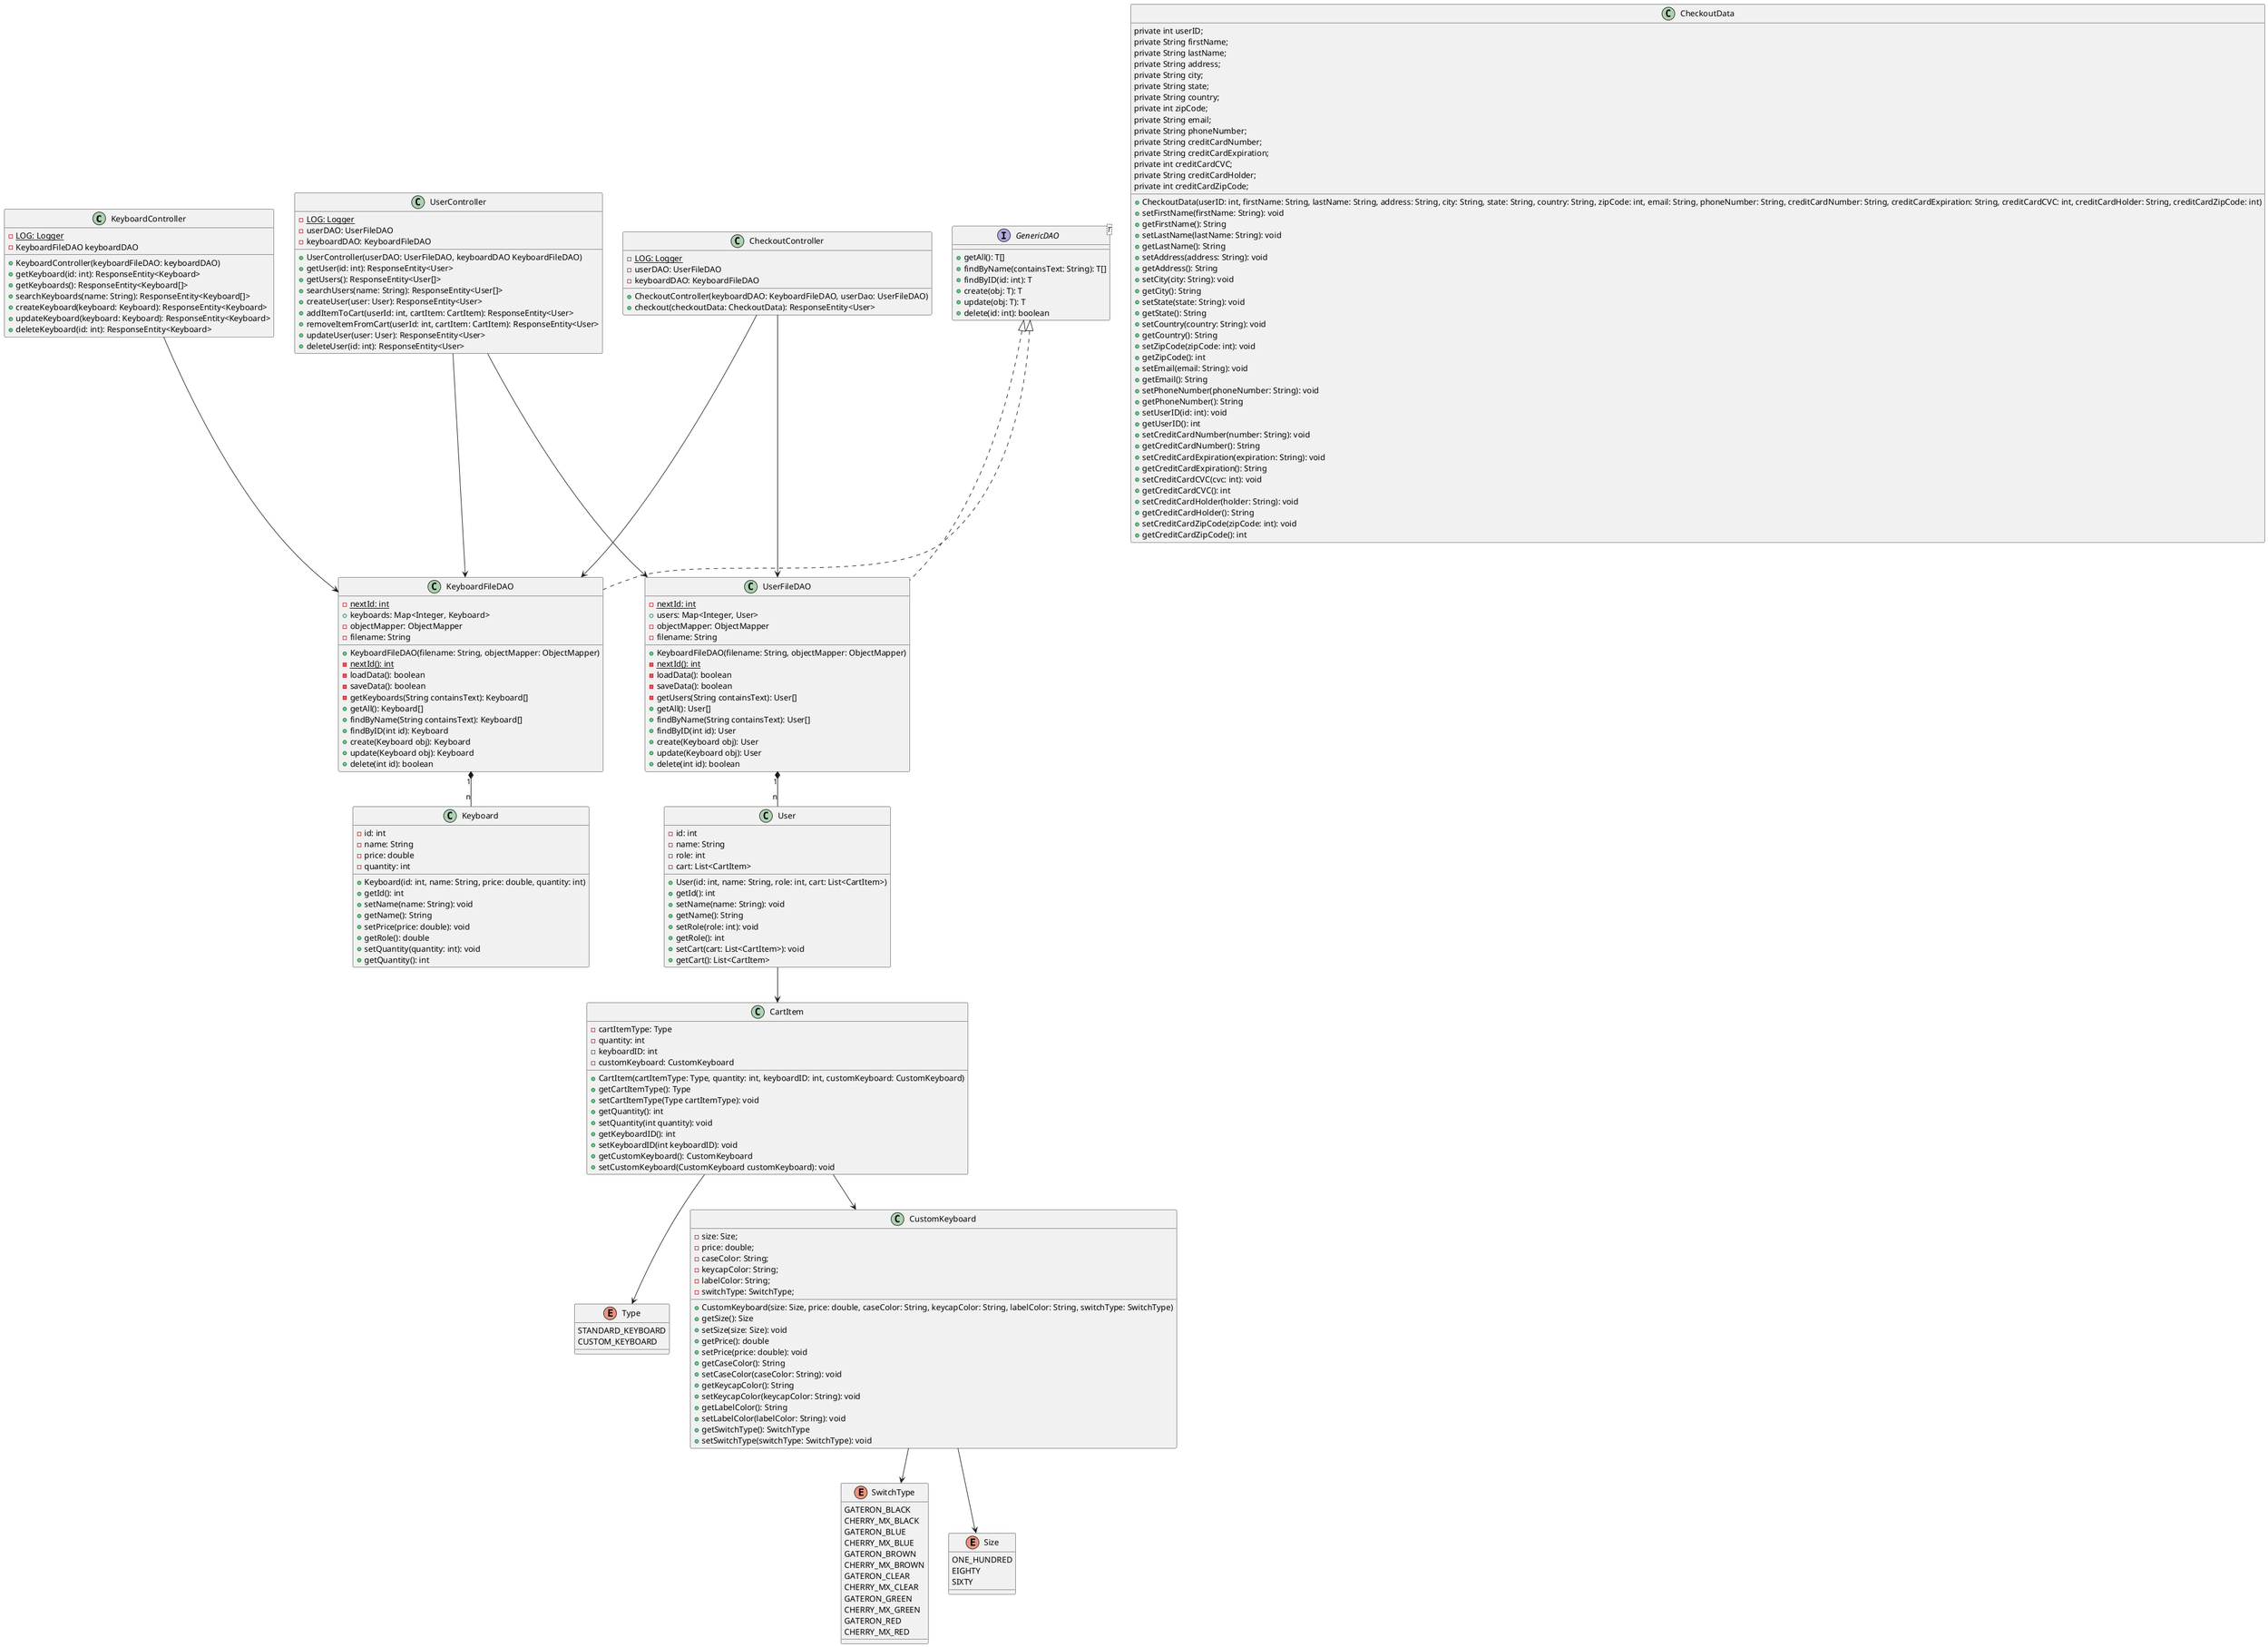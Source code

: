 @startuml "View_Model_Classes"

class KeyboardController {
  {static} -LOG: Logger
  -KeyboardFileDAO keyboardDAO
  +KeyboardController(keyboardFileDAO: keyboardDAO)
  +getKeyboard(id: int): ResponseEntity<Keyboard>
  +getKeyboards(): ResponseEntity<Keyboard[]>
  +searchKeyboards(name: String): ResponseEntity<Keyboard[]>
  +createKeyboard(keyboard: Keyboard): ResponseEntity<Keyboard>
  +updateKeyboard(keyboard: Keyboard): ResponseEntity<Keyboard>
  +deleteKeyboard(id: int): ResponseEntity<Keyboard>
}

class UserController {
  {static} -LOG: Logger
  -userDAO: UserFileDAO 
  -keyboardDAO: KeyboardFileDAO 
  +UserController(userDAO: UserFileDAO, keyboardDAO KeyboardFileDAO)
  +getUser(id: int): ResponseEntity<User>
  +getUsers(): ResponseEntity<User[]>
  +searchUsers(name: String): ResponseEntity<User[]>
  +createUser(user: User): ResponseEntity<User> 
  +addItemToCart(userId: int, cartItem: CartItem): ResponseEntity<User> 
  +removeItemFromCart(userId: int, cartItem: CartItem): ResponseEntity<User> 
  +updateUser(user: User): ResponseEntity<User> 
  +deleteUser(id: int): ResponseEntity<User> 
}

class CheckoutController {
  {static} -LOG: Logger
  -userDAO: UserFileDAO
  -keyboardDAO: KeyboardFileDAO
  +CheckoutController(keyboardDAO: KeyboardFileDAO, userDao: UserFileDAO)
  +checkout(checkoutData: CheckoutData): ResponseEntity<User>
}

interface "GenericDAO<T>" as GenericDAO_t {
  +getAll(): T[]
  +findByName(containsText: String): T[]
  +findByID(id: int): T
  +create(obj: T): T
  +update(obj: T): T
  +delete(id: int): boolean
}

class KeyboardFileDAO {
  {static} -nextId: int
  +keyboards: Map<Integer, Keyboard>
  -objectMapper: ObjectMapper 
  -filename: String 

  +KeyboardFileDAO(filename: String, objectMapper: ObjectMapper)
  {static} -nextId(): int
  -loadData(): boolean
  -saveData(): boolean
  -getKeyboards(String containsText): Keyboard[]
  +getAll(): Keyboard[]
  +findByName(String containsText): Keyboard[]
  +findByID(int id): Keyboard
  +create(Keyboard obj): Keyboard
  +update(Keyboard obj): Keyboard
  +delete(int id): boolean
}

class UserFileDAO {
  {static} -nextId: int
  +users: Map<Integer, User>
  -objectMapper: ObjectMapper 
  -filename: String 

  +KeyboardFileDAO(filename: String, objectMapper: ObjectMapper)
  {static} -nextId(): int
  -loadData(): boolean
  -saveData(): boolean
  -getUsers(String containsText): User[]
  +getAll(): User[]
  +findByName(String containsText): User[]
  +findByID(int id): User
  +create(Keyboard obj): User
  +update(Keyboard obj): User
  +delete(int id): boolean
}

class CartItem {
  -cartItemType: Type
  -quantity: int
  -keyboardID: int
  -customKeyboard: CustomKeyboard
  +CartItem(cartItemType: Type, quantity: int, keyboardID: int, customKeyboard: CustomKeyboard)
  +getCartItemType(): Type
  +setCartItemType(Type cartItemType): void
  +getQuantity(): int
  +setQuantity(int quantity): void
  +getKeyboardID(): int
  +setKeyboardID(int keyboardID): void
  +getCustomKeyboard(): CustomKeyboard
  +setCustomKeyboard(CustomKeyboard customKeyboard): void
}

enum Type {
  STANDARD_KEYBOARD
  CUSTOM_KEYBOARD
}

class CustomKeyboard {
  -size: Size;
  -price: double;
  -caseColor: String;
  -keycapColor: String;
  -labelColor: String;
  -switchType: SwitchType;

  +CustomKeyboard(size: Size, price: double, caseColor: String, keycapColor: String, labelColor: String, switchType: SwitchType)
  +getSize(): Size
  +setSize(size: Size): void
  +getPrice(): double
  +setPrice(price: double): void
  +getCaseColor(): String
  +setCaseColor(caseColor: String): void
  +getKeycapColor(): String
  +setKeycapColor(keycapColor: String): void
  +getLabelColor(): String
  +setLabelColor(labelColor: String): void
  +getSwitchType(): SwitchType
  +setSwitchType(switchType: SwitchType): void
}

enum SwitchType {
  GATERON_BLACK
  CHERRY_MX_BLACK
  GATERON_BLUE
  CHERRY_MX_BLUE
  GATERON_BROWN
  CHERRY_MX_BROWN
  GATERON_CLEAR
  CHERRY_MX_CLEAR
  GATERON_GREEN
  CHERRY_MX_GREEN
  GATERON_RED
  CHERRY_MX_RED
}
  
enum Size {
 ONE_HUNDRED
 EIGHTY
 SIXTY
}

class CheckoutData {
  private int userID;
  private String firstName;
  private String lastName;
  private String address;
  private String city;
  private String state;
  private String country;
  private int zipCode;
  private String email;
  private String phoneNumber;
  private String creditCardNumber;
  private String creditCardExpiration;
  private int creditCardCVC;
  private String creditCardHolder;
  private int creditCardZipCode;
  +CheckoutData(userID: int, firstName: String, lastName: String, address: String, city: String, state: String, country: String, zipCode: int, email: String, phoneNumber: String, creditCardNumber: String, creditCardExpiration: String, creditCardCVC: int, creditCardHolder: String, creditCardZipCode: int)
  +setFirstName(firstName: String): void
  +getFirstName(): String
  +setLastName(lastName: String): void
  +getLastName(): String
  +setAddress(address: String): void
  +getAddress(): String
  +setCity(city: String): void
  +getCity(): String
  +setState(state: String): void
  +getState(): String
  +setCountry(country: String): void
  +getCountry(): String
  +setZipCode(zipCode: int): void
  +getZipCode(): int
  +setEmail(email: String): void
  +getEmail(): String 
  +setPhoneNumber(phoneNumber: String): void
  +getPhoneNumber(): String
  +setUserID(id: int): void
  +getUserID(): int
  +setCreditCardNumber(number: String): void
  +getCreditCardNumber(): String
  +setCreditCardExpiration(expiration: String): void
  +getCreditCardExpiration(): String
  +setCreditCardCVC(cvc: int): void
  +getCreditCardCVC(): int
  +setCreditCardHolder(holder: String): void 
  +getCreditCardHolder(): String
  +setCreditCardZipCode(zipCode: int): void
  +getCreditCardZipCode(): int
}

class Keyboard {
  -id: int
  -name: String
  -price: double
  -quantity: int
  +Keyboard(id: int, name: String, price: double, quantity: int)
  +getId(): int
  +setName(name: String): void
  +getName(): String
  +setPrice(price: double): void
  +getRole(): double
  +setQuantity(quantity: int): void
  +getQuantity(): int
}

class User {
  -id: int
  -name: String
  -role: int
  -cart: List<CartItem>
  +User(id: int, name: String, role: int, cart: List<CartItem>)
  +getId(): int
  +setName(name: String): void
  +getName(): String
  +setRole(role: int): void
  +getRole(): int
  +setCart(cart: List<CartItem>): void
  +getCart(): List<CartItem>
}

CartItem --> Type
CartItem --> CustomKeyboard
CustomKeyboard --> SwitchType
CustomKeyboard --> Size
User --> CartItem

class KeyboardFileDAO implements GenericDAO_t
class UserFileDAO implements GenericDAO_t
UserFileDAO "1" *-- "n" User
KeyboardFileDAO "1" *-- "n" Keyboard
KeyboardController --> KeyboardFileDAO

UserController --> UserFileDAO
UserController --> KeyboardFileDAO

CheckoutController --> UserFileDAO
CheckoutController --> KeyboardFileDAO

@enduml